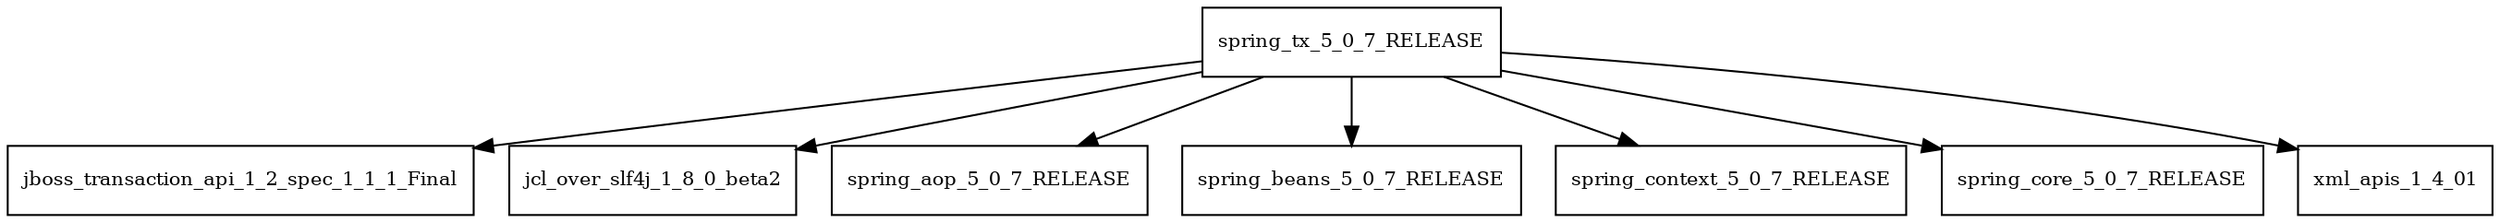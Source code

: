 digraph spring_tx_5_0_7_RELEASE_dependencies {
  node [shape = box, fontsize=10.0];
  spring_tx_5_0_7_RELEASE -> jboss_transaction_api_1_2_spec_1_1_1_Final;
  spring_tx_5_0_7_RELEASE -> jcl_over_slf4j_1_8_0_beta2;
  spring_tx_5_0_7_RELEASE -> spring_aop_5_0_7_RELEASE;
  spring_tx_5_0_7_RELEASE -> spring_beans_5_0_7_RELEASE;
  spring_tx_5_0_7_RELEASE -> spring_context_5_0_7_RELEASE;
  spring_tx_5_0_7_RELEASE -> spring_core_5_0_7_RELEASE;
  spring_tx_5_0_7_RELEASE -> xml_apis_1_4_01;
}
